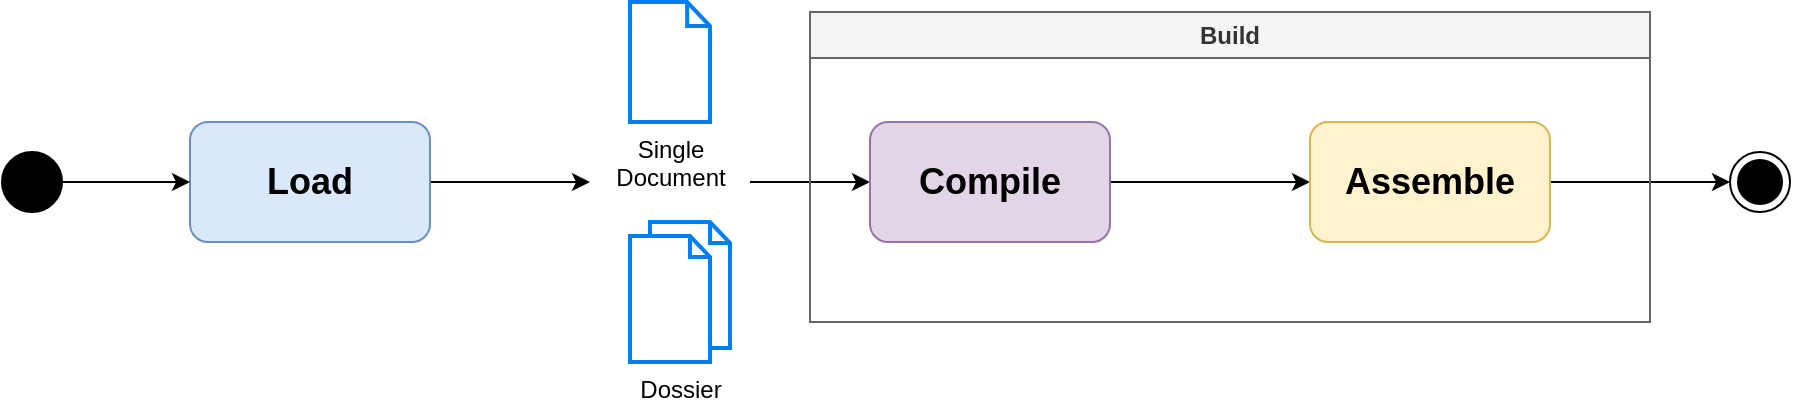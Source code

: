 <mxfile version="24.7.6">
  <diagram name="Pagina-1" id="QPDk3ql1Q9VemHpdfvj6">
    <mxGraphModel dx="1434" dy="780" grid="1" gridSize="10" guides="1" tooltips="1" connect="1" arrows="1" fold="1" page="1" pageScale="1" pageWidth="3300" pageHeight="2339" math="0" shadow="0">
      <root>
        <mxCell id="0" />
        <mxCell id="1" parent="0" />
        <mxCell id="TDtZYilfws2Fa61q5QjQ-16" style="edgeStyle=orthogonalEdgeStyle;rounded=0;orthogonalLoop=1;jettySize=auto;html=1;" edge="1" parent="1" source="TDtZYilfws2Fa61q5QjQ-1">
          <mxGeometry relative="1" as="geometry">
            <mxPoint x="680" y="270" as="targetPoint" />
          </mxGeometry>
        </mxCell>
        <mxCell id="TDtZYilfws2Fa61q5QjQ-1" value="&lt;b&gt;&lt;font style=&quot;font-size: 18px;&quot;&gt;Load&lt;/font&gt;&lt;/b&gt;" style="rounded=1;whiteSpace=wrap;html=1;fillColor=#dae8fc;strokeColor=#6c8ebf;" vertex="1" parent="1">
          <mxGeometry x="480" y="240" width="120" height="60" as="geometry" />
        </mxCell>
        <mxCell id="TDtZYilfws2Fa61q5QjQ-17" style="edgeStyle=orthogonalEdgeStyle;rounded=0;orthogonalLoop=1;jettySize=auto;html=1;exitX=0;exitY=0.5;exitDx=0;exitDy=0;startArrow=classic;startFill=1;endArrow=none;endFill=0;" edge="1" parent="1" source="TDtZYilfws2Fa61q5QjQ-2">
          <mxGeometry relative="1" as="geometry">
            <mxPoint x="760" y="270" as="targetPoint" />
          </mxGeometry>
        </mxCell>
        <mxCell id="TDtZYilfws2Fa61q5QjQ-18" value="" style="edgeStyle=orthogonalEdgeStyle;rounded=0;orthogonalLoop=1;jettySize=auto;html=1;" edge="1" parent="1" source="TDtZYilfws2Fa61q5QjQ-2" target="TDtZYilfws2Fa61q5QjQ-3">
          <mxGeometry relative="1" as="geometry" />
        </mxCell>
        <mxCell id="TDtZYilfws2Fa61q5QjQ-2" value="&lt;b&gt;&lt;font style=&quot;font-size: 18px;&quot;&gt;Compile&lt;/font&gt;&lt;/b&gt;" style="rounded=1;whiteSpace=wrap;html=1;fillColor=#e1d5e7;strokeColor=#9673a6;" vertex="1" parent="1">
          <mxGeometry x="820" y="240" width="120" height="60" as="geometry" />
        </mxCell>
        <mxCell id="TDtZYilfws2Fa61q5QjQ-19" value="" style="edgeStyle=orthogonalEdgeStyle;rounded=0;orthogonalLoop=1;jettySize=auto;html=1;" edge="1" parent="1" source="TDtZYilfws2Fa61q5QjQ-3" target="TDtZYilfws2Fa61q5QjQ-9">
          <mxGeometry relative="1" as="geometry" />
        </mxCell>
        <mxCell id="TDtZYilfws2Fa61q5QjQ-3" value="&lt;b&gt;&lt;font style=&quot;font-size: 18px;&quot;&gt;Assemble&lt;/font&gt;&lt;/b&gt;" style="rounded=1;whiteSpace=wrap;html=1;fillColor=#fff2cc;strokeColor=#d6b656;" vertex="1" parent="1">
          <mxGeometry x="1040" y="240" width="120" height="60" as="geometry" />
        </mxCell>
        <mxCell id="TDtZYilfws2Fa61q5QjQ-15" value="" style="edgeStyle=orthogonalEdgeStyle;rounded=0;orthogonalLoop=1;jettySize=auto;html=1;" edge="1" parent="1" source="TDtZYilfws2Fa61q5QjQ-7" target="TDtZYilfws2Fa61q5QjQ-1">
          <mxGeometry relative="1" as="geometry" />
        </mxCell>
        <mxCell id="TDtZYilfws2Fa61q5QjQ-7" value="" style="ellipse;fillColor=strokeColor;html=1;" vertex="1" parent="1">
          <mxGeometry x="386" y="255" width="30" height="30" as="geometry" />
        </mxCell>
        <mxCell id="TDtZYilfws2Fa61q5QjQ-9" value="" style="ellipse;html=1;shape=endState;fillColor=strokeColor;" vertex="1" parent="1">
          <mxGeometry x="1250" y="255" width="30" height="30" as="geometry" />
        </mxCell>
        <mxCell id="TDtZYilfws2Fa61q5QjQ-11" value="Single&lt;div&gt;Document&lt;/div&gt;" style="html=1;verticalLabelPosition=bottom;align=center;labelBackgroundColor=#ffffff;verticalAlign=top;strokeWidth=2;strokeColor=#0080F0;shadow=0;dashed=0;shape=mxgraph.ios7.icons.document;" vertex="1" parent="1">
          <mxGeometry x="700" y="180" width="40" height="60" as="geometry" />
        </mxCell>
        <mxCell id="TDtZYilfws2Fa61q5QjQ-12" value="Dossier" style="html=1;verticalLabelPosition=bottom;align=center;labelBackgroundColor=#ffffff;verticalAlign=top;strokeWidth=2;strokeColor=#0080F0;shadow=0;dashed=0;shape=mxgraph.ios7.icons.documents;" vertex="1" parent="1">
          <mxGeometry x="700" y="290" width="50" height="70" as="geometry" />
        </mxCell>
        <mxCell id="TDtZYilfws2Fa61q5QjQ-20" value="Build" style="swimlane;whiteSpace=wrap;html=1;fillColor=#f5f5f5;strokeColor=#666666;fontColor=#333333;" vertex="1" parent="1">
          <mxGeometry x="790" y="185" width="420" height="155" as="geometry" />
        </mxCell>
      </root>
    </mxGraphModel>
  </diagram>
</mxfile>
